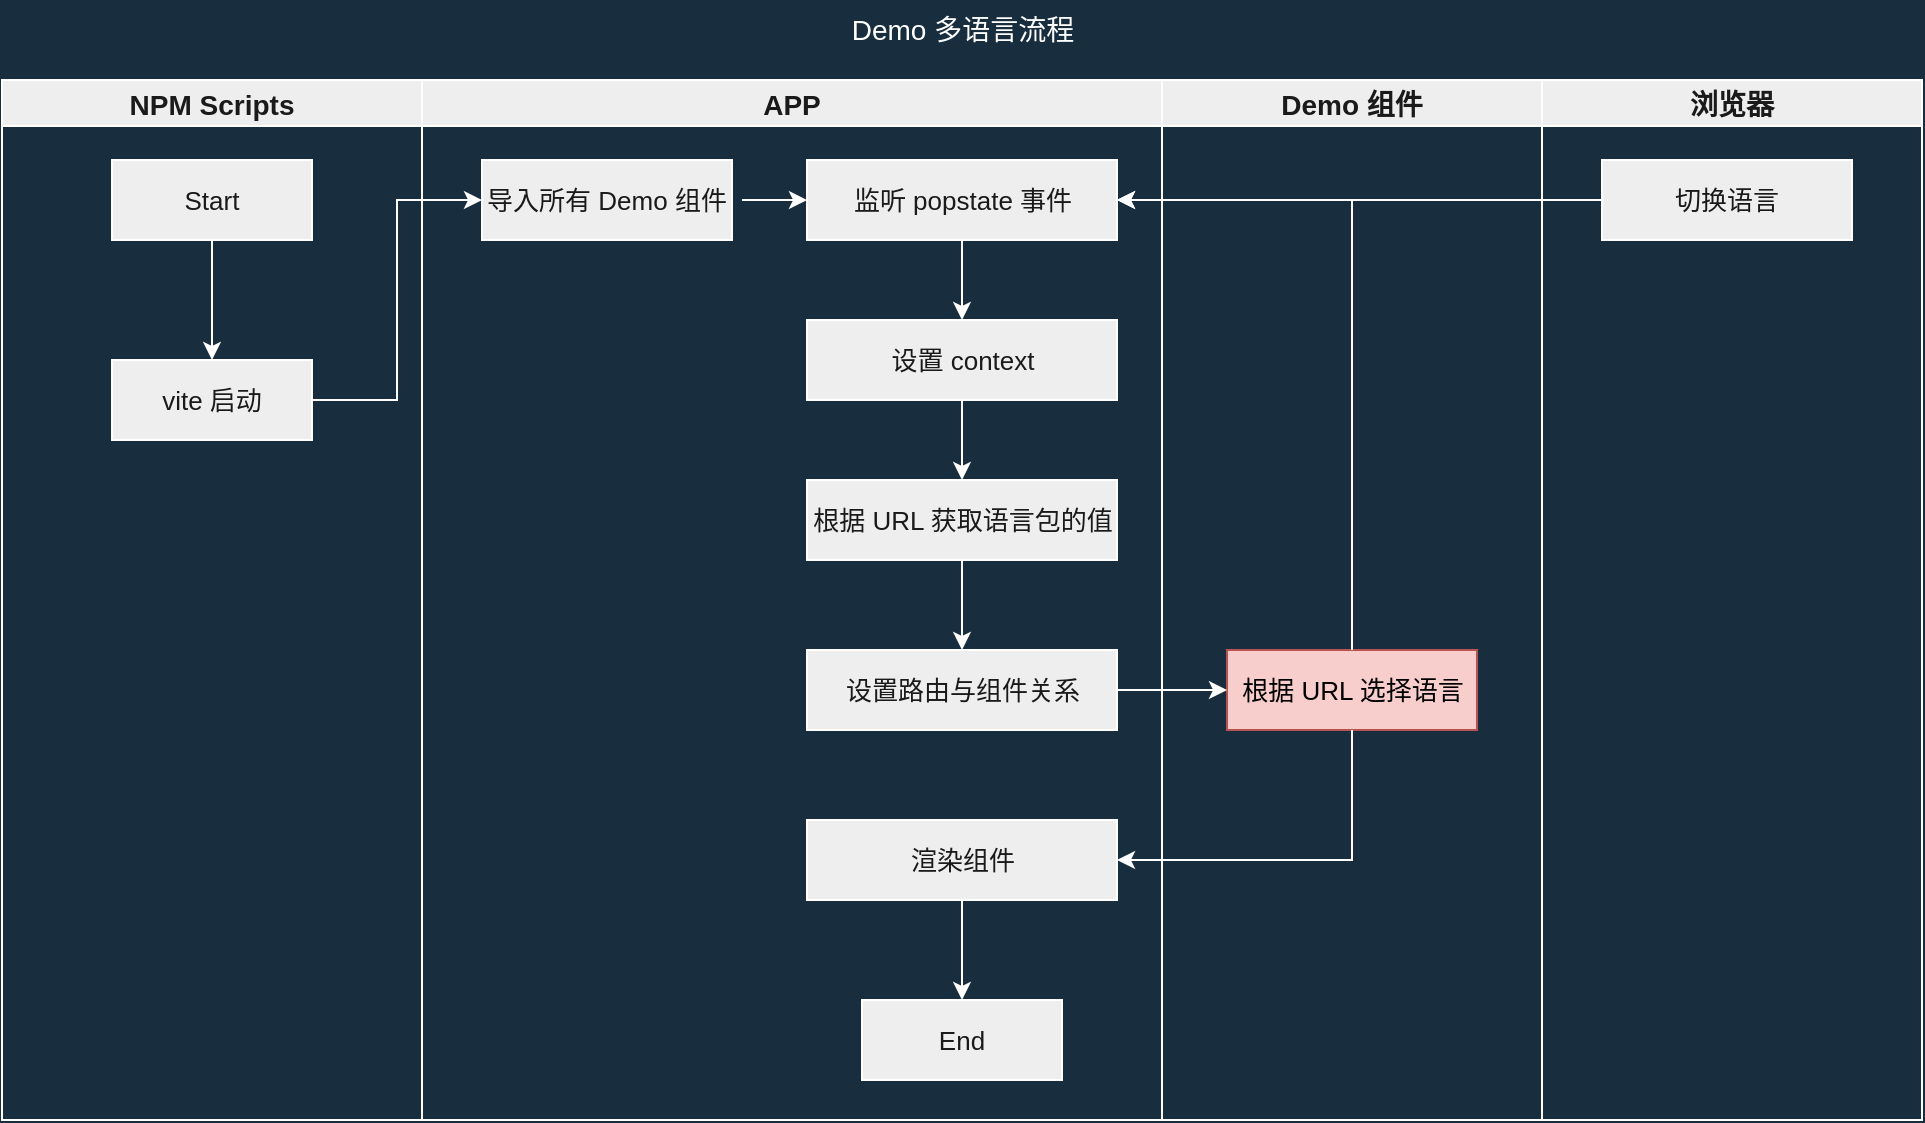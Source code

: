 <mxfile version="17.4.2" type="device"><diagram id="C5RBs43oDa-KdzZeNtuy" name="Page-1"><mxGraphModel dx="1106" dy="876" grid="1" gridSize="10" guides="1" tooltips="1" connect="1" arrows="1" fold="1" page="1" pageScale="1" pageWidth="827" pageHeight="1169" background="#182E3E" math="0" shadow="0"><root><mxCell id="WIyWlLk6GJQsqaUBKTNV-0"/><mxCell id="WIyWlLk6GJQsqaUBKTNV-1" parent="WIyWlLk6GJQsqaUBKTNV-0"/><mxCell id="-r0bCwXn9cBhcRbImOck-17" value="Demo 多语言流程" style="text;html=1;strokeColor=none;fillColor=none;align=center;verticalAlign=middle;whiteSpace=wrap;rounded=0;fontSize=14;fontColor=#FFFFFF;" vertex="1" parent="WIyWlLk6GJQsqaUBKTNV-1"><mxGeometry x="784.5" y="280" width="177" height="30" as="geometry"/></mxCell><mxCell id="-r0bCwXn9cBhcRbImOck-18" value="" style="group" vertex="1" connectable="0" parent="WIyWlLk6GJQsqaUBKTNV-1"><mxGeometry x="393" y="320" width="960" height="520" as="geometry"/></mxCell><mxCell id="c4FqW1hY89SPd6O3EiBL-69" value="APP" style="swimlane;strokeWidth=1;fontSize=14;fontStyle=1;fillColor=#EEEEEE;strokeColor=#FFFFFF;fontColor=#1A1A1A;" parent="-r0bCwXn9cBhcRbImOck-18" vertex="1"><mxGeometry x="210" width="370" height="520" as="geometry"/></mxCell><mxCell id="-r0bCwXn9cBhcRbImOck-7" style="edgeStyle=orthogonalEdgeStyle;rounded=0;orthogonalLoop=1;jettySize=auto;html=1;exitX=0.5;exitY=1;exitDx=0;exitDy=0;entryX=0.5;entryY=0;entryDx=0;entryDy=0;labelBackgroundColor=#182E3E;fontSize=13;strokeColor=#FFFFFF;fontColor=#FFFFFF;fontStyle=0;" edge="1" parent="c4FqW1hY89SPd6O3EiBL-69" source="c4FqW1hY89SPd6O3EiBL-71" target="-r0bCwXn9cBhcRbImOck-2"><mxGeometry relative="1" as="geometry"/></mxCell><mxCell id="c4FqW1hY89SPd6O3EiBL-71" value="监听 popstate 事件" style="whiteSpace=wrap;html=1;fontSize=13;fontStyle=0;fillColor=#EEEEEE;strokeColor=#FFFFFF;fontColor=#1A1A1A;" parent="c4FqW1hY89SPd6O3EiBL-69" vertex="1"><mxGeometry x="192.5" y="40" width="155" height="40" as="geometry"/></mxCell><mxCell id="c4FqW1hY89SPd6O3EiBL-88" style="edgeStyle=orthogonalEdgeStyle;rounded=0;orthogonalLoop=1;jettySize=auto;html=1;exitX=0.5;exitY=1;exitDx=0;exitDy=0;entryX=0.5;entryY=0;entryDx=0;entryDy=0;fontSize=13;fontStyle=0;labelBackgroundColor=#182E3E;strokeColor=#FFFFFF;fontColor=#FFFFFF;" parent="c4FqW1hY89SPd6O3EiBL-69" source="c4FqW1hY89SPd6O3EiBL-72" target="c4FqW1hY89SPd6O3EiBL-73" edge="1"><mxGeometry relative="1" as="geometry"/></mxCell><mxCell id="c4FqW1hY89SPd6O3EiBL-72" value="根据 URL 获取语言包的值" style="whiteSpace=wrap;html=1;fontSize=13;fontStyle=0;fillColor=#EEEEEE;strokeColor=#FFFFFF;fontColor=#1A1A1A;" parent="c4FqW1hY89SPd6O3EiBL-69" vertex="1"><mxGeometry x="192.5" y="200" width="155" height="40" as="geometry"/></mxCell><mxCell id="c4FqW1hY89SPd6O3EiBL-73" value="设置路由与组件关系" style="whiteSpace=wrap;html=1;fontSize=13;fontStyle=0;fillColor=#EEEEEE;strokeColor=#FFFFFF;fontColor=#1A1A1A;" parent="c4FqW1hY89SPd6O3EiBL-69" vertex="1"><mxGeometry x="192.5" y="285" width="155" height="40" as="geometry"/></mxCell><mxCell id="aLmtJLGha7py808o6n4k-11" value="" style="edgeStyle=orthogonalEdgeStyle;rounded=0;orthogonalLoop=1;jettySize=auto;html=1;labelBackgroundColor=#182E3E;fontSize=13;strokeColor=#FFFFFF;fontColor=#FFFFFF;fontStyle=0;" parent="c4FqW1hY89SPd6O3EiBL-69" source="c4FqW1hY89SPd6O3EiBL-74" target="aLmtJLGha7py808o6n4k-10" edge="1"><mxGeometry relative="1" as="geometry"/></mxCell><mxCell id="c4FqW1hY89SPd6O3EiBL-74" value="渲染组件" style="whiteSpace=wrap;html=1;fontSize=13;fontStyle=0;fillColor=#EEEEEE;strokeColor=#FFFFFF;fontColor=#1A1A1A;" parent="c4FqW1hY89SPd6O3EiBL-69" vertex="1"><mxGeometry x="192.5" y="370" width="155" height="40" as="geometry"/></mxCell><mxCell id="aLmtJLGha7py808o6n4k-10" value="End" style="whiteSpace=wrap;html=1;fontSize=13;fillColor=#EEEEEE;strokeColor=#FFFFFF;fontColor=#1A1A1A;fontStyle=0;" parent="c4FqW1hY89SPd6O3EiBL-69" vertex="1"><mxGeometry x="220" y="460" width="100" height="40" as="geometry"/></mxCell><mxCell id="-r0bCwXn9cBhcRbImOck-5" style="edgeStyle=orthogonalEdgeStyle;rounded=0;orthogonalLoop=1;jettySize=auto;html=1;labelBackgroundColor=#182E3E;fontSize=13;strokeColor=#FFFFFF;fontColor=#FFFFFF;fontStyle=0;entryX=0;entryY=0.5;entryDx=0;entryDy=0;" edge="1" parent="c4FqW1hY89SPd6O3EiBL-69" target="c4FqW1hY89SPd6O3EiBL-71"><mxGeometry relative="1" as="geometry"><mxPoint x="160" y="60" as="sourcePoint"/></mxGeometry></mxCell><mxCell id="-r0bCwXn9cBhcRbImOck-0" value="导入所有 Demo 组件" style="whiteSpace=wrap;html=1;fontSize=13;fontStyle=0;fillColor=#EEEEEE;strokeColor=#FFFFFF;fontColor=#1A1A1A;" vertex="1" parent="c4FqW1hY89SPd6O3EiBL-69"><mxGeometry x="30" y="40" width="125" height="40" as="geometry"/></mxCell><mxCell id="-r0bCwXn9cBhcRbImOck-8" style="edgeStyle=orthogonalEdgeStyle;rounded=0;orthogonalLoop=1;jettySize=auto;html=1;exitX=0.5;exitY=1;exitDx=0;exitDy=0;entryX=0.5;entryY=0;entryDx=0;entryDy=0;labelBackgroundColor=#182E3E;fontSize=13;strokeColor=#FFFFFF;fontColor=#FFFFFF;fontStyle=0;" edge="1" parent="c4FqW1hY89SPd6O3EiBL-69" source="-r0bCwXn9cBhcRbImOck-2" target="c4FqW1hY89SPd6O3EiBL-72"><mxGeometry relative="1" as="geometry"/></mxCell><mxCell id="-r0bCwXn9cBhcRbImOck-2" value="设置 context" style="whiteSpace=wrap;html=1;fontSize=13;fontStyle=0;fillColor=#EEEEEE;strokeColor=#FFFFFF;fontColor=#1A1A1A;" vertex="1" parent="c4FqW1hY89SPd6O3EiBL-69"><mxGeometry x="192.5" y="120" width="155" height="40" as="geometry"/></mxCell><mxCell id="c4FqW1hY89SPd6O3EiBL-77" value="NPM Scripts" style="swimlane;strokeWidth=1;fontSize=14;fontStyle=1;fillColor=#EEEEEE;strokeColor=#FFFFFF;fontColor=#1A1A1A;" parent="-r0bCwXn9cBhcRbImOck-18" vertex="1"><mxGeometry width="210" height="520" as="geometry"/></mxCell><mxCell id="c4FqW1hY89SPd6O3EiBL-85" value="vite 启动" style="whiteSpace=wrap;html=1;fontSize=13;fontStyle=0;fillColor=#EEEEEE;strokeColor=#FFFFFF;fontColor=#1A1A1A;" parent="c4FqW1hY89SPd6O3EiBL-77" vertex="1"><mxGeometry x="55" y="140" width="100" height="40" as="geometry"/></mxCell><mxCell id="c4FqW1hY89SPd6O3EiBL-70" value="Start" style="whiteSpace=wrap;html=1;fontSize=13;fontStyle=0;fillColor=#EEEEEE;strokeColor=#FFFFFF;fontColor=#1A1A1A;" parent="c4FqW1hY89SPd6O3EiBL-77" vertex="1"><mxGeometry x="55" y="40" width="100" height="40" as="geometry"/></mxCell><mxCell id="c4FqW1hY89SPd6O3EiBL-139" style="edgeStyle=orthogonalEdgeStyle;curved=0;rounded=1;sketch=0;orthogonalLoop=1;jettySize=auto;html=1;fontSize=14;fontColor=#FFFFFF;strokeColor=#FFFFFF;labelBackgroundColor=#182E3E;exitX=0.5;exitY=1;exitDx=0;exitDy=0;" parent="c4FqW1hY89SPd6O3EiBL-77" source="c4FqW1hY89SPd6O3EiBL-70" target="c4FqW1hY89SPd6O3EiBL-85" edge="1"><mxGeometry relative="1" as="geometry"><mxPoint x="100" y="90" as="sourcePoint"/></mxGeometry></mxCell><mxCell id="c4FqW1hY89SPd6O3EiBL-119" value="Demo 组件" style="swimlane;strokeWidth=1;fontSize=14;fontStyle=1;fillColor=#EEEEEE;strokeColor=#FFFFFF;fontColor=#1A1A1A;" parent="-r0bCwXn9cBhcRbImOck-18" vertex="1"><mxGeometry x="580" width="190" height="520" as="geometry"/></mxCell><mxCell id="-r0bCwXn9cBhcRbImOck-11" value="根据 URL 选择语言" style="whiteSpace=wrap;html=1;fontSize=13;fontStyle=0;fillColor=#f8cecc;strokeColor=#b85450;" vertex="1" parent="c4FqW1hY89SPd6O3EiBL-119"><mxGeometry x="32.5" y="285" width="125" height="40" as="geometry"/></mxCell><mxCell id="-r0bCwXn9cBhcRbImOck-3" style="edgeStyle=orthogonalEdgeStyle;rounded=0;orthogonalLoop=1;jettySize=auto;html=1;exitX=0;exitY=0.5;exitDx=0;exitDy=0;entryX=1;entryY=0.5;entryDx=0;entryDy=0;labelBackgroundColor=#182E3E;fontSize=13;strokeColor=#FFFFFF;fontColor=#FFFFFF;fontStyle=0;" edge="1" parent="-r0bCwXn9cBhcRbImOck-18" source="-r0bCwXn9cBhcRbImOck-10" target="c4FqW1hY89SPd6O3EiBL-71"><mxGeometry relative="1" as="geometry"><mxPoint x="610" y="60" as="sourcePoint"/></mxGeometry></mxCell><mxCell id="-r0bCwXn9cBhcRbImOck-4" style="edgeStyle=orthogonalEdgeStyle;rounded=0;orthogonalLoop=1;jettySize=auto;html=1;exitX=1;exitY=0.5;exitDx=0;exitDy=0;entryX=0;entryY=0.5;entryDx=0;entryDy=0;labelBackgroundColor=#182E3E;fontSize=13;strokeColor=#FFFFFF;fontColor=#FFFFFF;fontStyle=0;" edge="1" parent="-r0bCwXn9cBhcRbImOck-18" source="c4FqW1hY89SPd6O3EiBL-85" target="-r0bCwXn9cBhcRbImOck-0"><mxGeometry relative="1" as="geometry"/></mxCell><mxCell id="-r0bCwXn9cBhcRbImOck-9" value="浏览器" style="swimlane;strokeWidth=1;fontSize=14;fontStyle=1;fillColor=#EEEEEE;strokeColor=#FFFFFF;fontColor=#1A1A1A;" vertex="1" parent="-r0bCwXn9cBhcRbImOck-18"><mxGeometry x="770" width="190" height="520" as="geometry"/></mxCell><mxCell id="-r0bCwXn9cBhcRbImOck-10" value="切换语言" style="whiteSpace=wrap;html=1;fontSize=13;fontStyle=0;fillColor=#EEEEEE;strokeColor=#FFFFFF;fontColor=#1A1A1A;" vertex="1" parent="-r0bCwXn9cBhcRbImOck-9"><mxGeometry x="30" y="40" width="125" height="40" as="geometry"/></mxCell><mxCell id="-r0bCwXn9cBhcRbImOck-12" style="edgeStyle=orthogonalEdgeStyle;rounded=0;orthogonalLoop=1;jettySize=auto;html=1;exitX=1;exitY=0.5;exitDx=0;exitDy=0;entryX=0;entryY=0.5;entryDx=0;entryDy=0;labelBackgroundColor=#182E3E;fontSize=13;strokeColor=#FFFFFF;fontColor=#FFFFFF;fontStyle=0;" edge="1" parent="-r0bCwXn9cBhcRbImOck-18" source="c4FqW1hY89SPd6O3EiBL-73" target="-r0bCwXn9cBhcRbImOck-11"><mxGeometry relative="1" as="geometry"/></mxCell><mxCell id="-r0bCwXn9cBhcRbImOck-15" style="edgeStyle=orthogonalEdgeStyle;rounded=0;orthogonalLoop=1;jettySize=auto;html=1;exitX=0.5;exitY=1;exitDx=0;exitDy=0;entryX=1;entryY=0.5;entryDx=0;entryDy=0;labelBackgroundColor=#182E3E;fontSize=13;strokeColor=#FFFFFF;fontColor=#FFFFFF;fontStyle=0;" edge="1" parent="-r0bCwXn9cBhcRbImOck-18" source="-r0bCwXn9cBhcRbImOck-11" target="c4FqW1hY89SPd6O3EiBL-74"><mxGeometry relative="1" as="geometry"/></mxCell><mxCell id="-r0bCwXn9cBhcRbImOck-16" style="edgeStyle=orthogonalEdgeStyle;rounded=0;orthogonalLoop=1;jettySize=auto;html=1;exitX=0.5;exitY=0;exitDx=0;exitDy=0;entryX=1;entryY=0.5;entryDx=0;entryDy=0;labelBackgroundColor=#182E3E;fontSize=13;strokeColor=#FFFFFF;fontColor=#FFFFFF;fontStyle=0;" edge="1" parent="-r0bCwXn9cBhcRbImOck-18" source="-r0bCwXn9cBhcRbImOck-11" target="c4FqW1hY89SPd6O3EiBL-71"><mxGeometry relative="1" as="geometry"/></mxCell></root></mxGraphModel></diagram></mxfile>